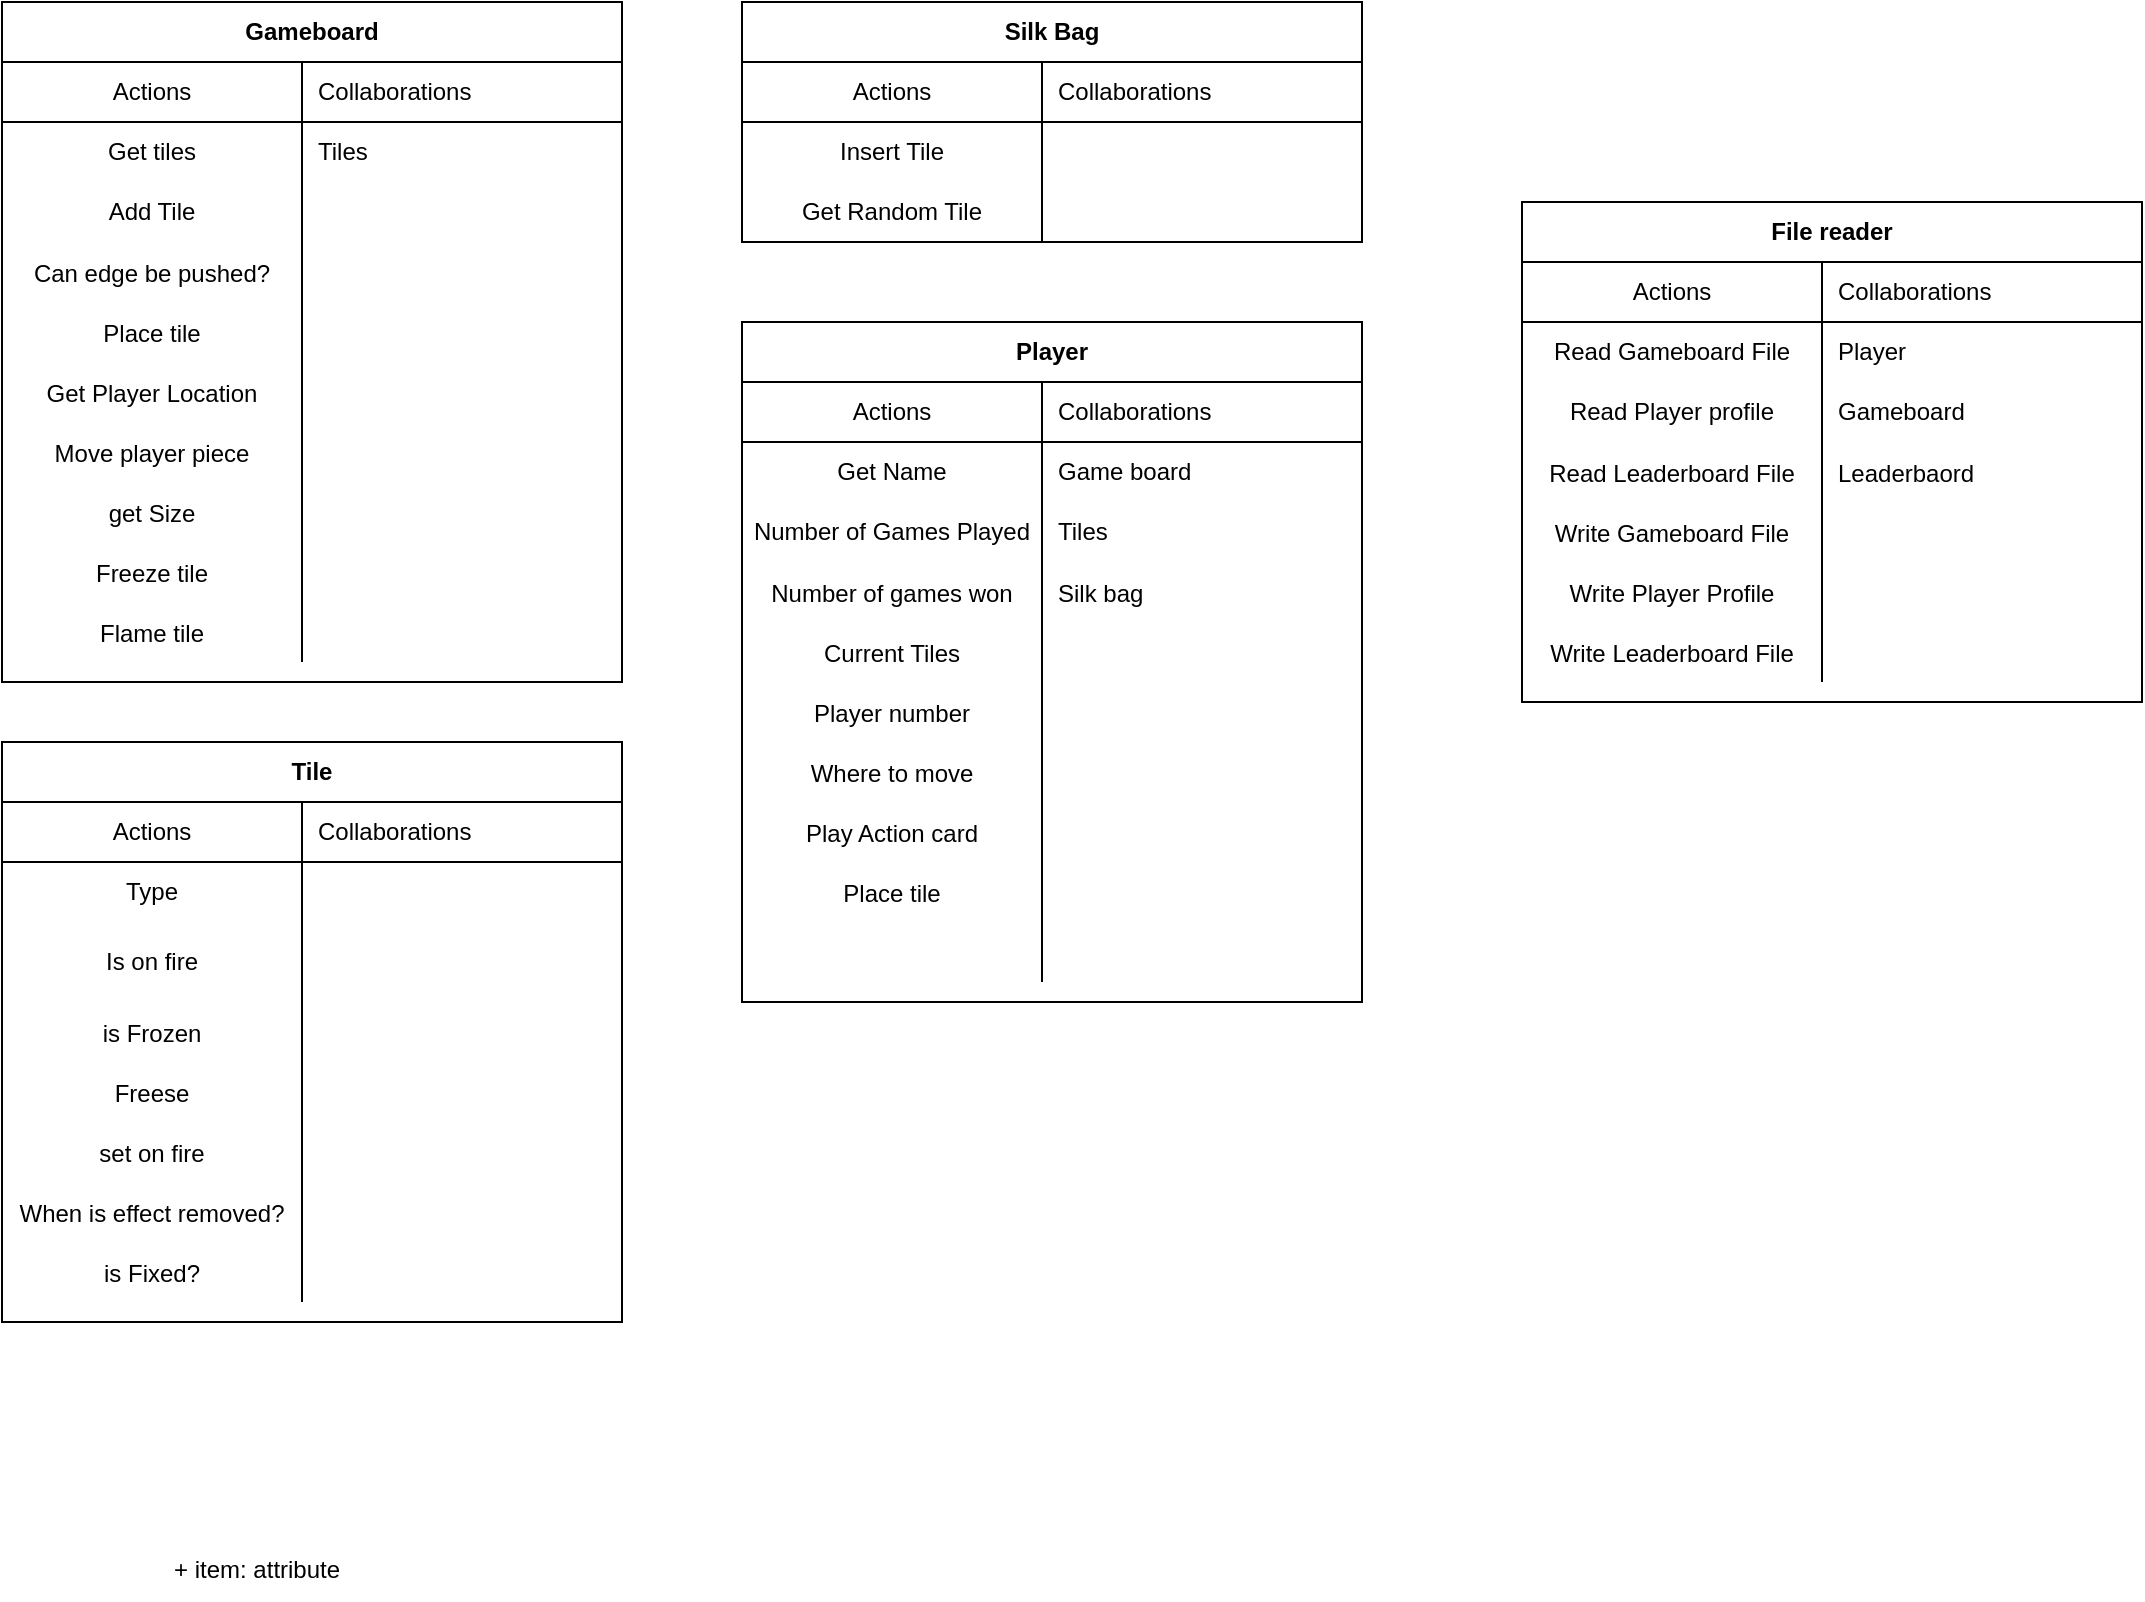 <mxfile version="13.7.9" type="github">
  <diagram id="WGUVfmP_Aee79DeUgFBb" name="Page-1">
    <mxGraphModel dx="868" dy="479" grid="1" gridSize="10" guides="1" tooltips="1" connect="1" arrows="1" fold="1" page="1" pageScale="1" pageWidth="827" pageHeight="1169" math="0" shadow="0">
      <root>
        <mxCell id="0" />
        <mxCell id="1" parent="0" />
        <mxCell id="cMFZ7gl1OGEOK8RJZfGv-31" value="Gameboard" style="shape=table;html=1;whiteSpace=wrap;startSize=30;container=1;collapsible=0;childLayout=tableLayout;fixedRows=1;rowLines=0;fontStyle=1;align=center;" parent="1" vertex="1">
          <mxGeometry x="170" y="50" width="310" height="340" as="geometry" />
        </mxCell>
        <mxCell id="cMFZ7gl1OGEOK8RJZfGv-32" value="" style="shape=partialRectangle;html=1;whiteSpace=wrap;collapsible=0;dropTarget=0;pointerEvents=0;fillColor=none;top=0;left=0;bottom=1;right=0;points=[[0,0.5],[1,0.5]];portConstraint=eastwest;" parent="cMFZ7gl1OGEOK8RJZfGv-31" vertex="1">
          <mxGeometry y="30" width="310" height="30" as="geometry" />
        </mxCell>
        <mxCell id="cMFZ7gl1OGEOK8RJZfGv-33" value="Actions" style="shape=partialRectangle;html=1;whiteSpace=wrap;connectable=0;fillColor=none;top=0;left=0;bottom=0;right=0;overflow=hidden;" parent="cMFZ7gl1OGEOK8RJZfGv-32" vertex="1">
          <mxGeometry width="150" height="30" as="geometry" />
        </mxCell>
        <mxCell id="cMFZ7gl1OGEOK8RJZfGv-34" value="Collaborations" style="shape=partialRectangle;html=1;whiteSpace=wrap;connectable=0;fillColor=none;top=0;left=0;bottom=0;right=0;align=left;spacingLeft=6;overflow=hidden;" parent="cMFZ7gl1OGEOK8RJZfGv-32" vertex="1">
          <mxGeometry x="150" width="160" height="30" as="geometry" />
        </mxCell>
        <mxCell id="cMFZ7gl1OGEOK8RJZfGv-35" value="" style="shape=partialRectangle;html=1;whiteSpace=wrap;collapsible=0;dropTarget=0;pointerEvents=0;fillColor=none;top=0;left=0;bottom=0;right=0;points=[[0,0.5],[1,0.5]];portConstraint=eastwest;" parent="cMFZ7gl1OGEOK8RJZfGv-31" vertex="1">
          <mxGeometry y="60" width="310" height="30" as="geometry" />
        </mxCell>
        <mxCell id="cMFZ7gl1OGEOK8RJZfGv-36" value="&lt;div&gt;Get tiles&lt;/div&gt;" style="shape=partialRectangle;html=1;whiteSpace=wrap;connectable=0;fillColor=none;top=0;left=0;bottom=0;right=0;overflow=hidden;" parent="cMFZ7gl1OGEOK8RJZfGv-35" vertex="1">
          <mxGeometry width="150" height="30" as="geometry" />
        </mxCell>
        <mxCell id="cMFZ7gl1OGEOK8RJZfGv-37" value="Tiles" style="shape=partialRectangle;html=1;whiteSpace=wrap;connectable=0;fillColor=none;top=0;left=0;bottom=0;right=0;align=left;spacingLeft=6;overflow=hidden;" parent="cMFZ7gl1OGEOK8RJZfGv-35" vertex="1">
          <mxGeometry x="150" width="160" height="30" as="geometry" />
        </mxCell>
        <mxCell id="cMFZ7gl1OGEOK8RJZfGv-38" value="" style="shape=partialRectangle;html=1;whiteSpace=wrap;collapsible=0;dropTarget=0;pointerEvents=0;fillColor=none;top=0;left=0;bottom=0;right=0;points=[[0,0.5],[1,0.5]];portConstraint=eastwest;" parent="cMFZ7gl1OGEOK8RJZfGv-31" vertex="1">
          <mxGeometry y="90" width="310" height="30" as="geometry" />
        </mxCell>
        <mxCell id="cMFZ7gl1OGEOK8RJZfGv-39" value="Add Tile" style="shape=partialRectangle;html=1;whiteSpace=wrap;connectable=0;fillColor=none;top=0;left=0;bottom=0;right=0;overflow=hidden;" parent="cMFZ7gl1OGEOK8RJZfGv-38" vertex="1">
          <mxGeometry width="150" height="30" as="geometry" />
        </mxCell>
        <mxCell id="cMFZ7gl1OGEOK8RJZfGv-40" value="" style="shape=partialRectangle;html=1;whiteSpace=wrap;connectable=0;fillColor=none;top=0;left=0;bottom=0;right=0;align=left;spacingLeft=6;overflow=hidden;" parent="cMFZ7gl1OGEOK8RJZfGv-38" vertex="1">
          <mxGeometry x="150" width="160" height="30" as="geometry" />
        </mxCell>
        <mxCell id="cMFZ7gl1OGEOK8RJZfGv-41" value="" style="shape=partialRectangle;collapsible=0;dropTarget=0;pointerEvents=0;fillColor=none;top=0;left=0;bottom=0;right=0;points=[[0,0.5],[1,0.5]];portConstraint=eastwest;align=left;" parent="cMFZ7gl1OGEOK8RJZfGv-31" vertex="1">
          <mxGeometry y="120" width="310" height="30" as="geometry" />
        </mxCell>
        <mxCell id="cMFZ7gl1OGEOK8RJZfGv-42" value="Can edge be pushed?" style="shape=partialRectangle;connectable=0;fillColor=none;top=0;left=0;bottom=0;right=0;fontStyle=0;overflow=hidden;" parent="cMFZ7gl1OGEOK8RJZfGv-41" vertex="1">
          <mxGeometry width="150" height="30" as="geometry" />
        </mxCell>
        <mxCell id="cMFZ7gl1OGEOK8RJZfGv-43" value="" style="shape=partialRectangle;connectable=0;fillColor=none;top=0;left=0;bottom=0;right=0;align=left;spacingLeft=6;fontStyle=0;overflow=hidden;" parent="cMFZ7gl1OGEOK8RJZfGv-41" vertex="1">
          <mxGeometry x="150" width="160" height="30" as="geometry" />
        </mxCell>
        <mxCell id="cMFZ7gl1OGEOK8RJZfGv-48" value="" style="shape=partialRectangle;collapsible=0;dropTarget=0;pointerEvents=0;fillColor=none;top=0;left=0;bottom=0;right=0;points=[[0,0.5],[1,0.5]];portConstraint=eastwest;align=left;" parent="cMFZ7gl1OGEOK8RJZfGv-31" vertex="1">
          <mxGeometry y="150" width="310" height="30" as="geometry" />
        </mxCell>
        <mxCell id="cMFZ7gl1OGEOK8RJZfGv-49" value="Place tile" style="shape=partialRectangle;connectable=0;fillColor=none;top=0;left=0;bottom=0;right=0;fontStyle=0;overflow=hidden;" parent="cMFZ7gl1OGEOK8RJZfGv-48" vertex="1">
          <mxGeometry width="150" height="30" as="geometry" />
        </mxCell>
        <mxCell id="cMFZ7gl1OGEOK8RJZfGv-50" value="" style="shape=partialRectangle;connectable=0;fillColor=none;top=0;left=0;bottom=0;right=0;align=left;spacingLeft=6;fontStyle=0;overflow=hidden;" parent="cMFZ7gl1OGEOK8RJZfGv-48" vertex="1">
          <mxGeometry x="150" width="160" height="30" as="geometry" />
        </mxCell>
        <mxCell id="cMFZ7gl1OGEOK8RJZfGv-52" value="" style="shape=partialRectangle;collapsible=0;dropTarget=0;pointerEvents=0;fillColor=none;top=0;left=0;bottom=0;right=0;points=[[0,0.5],[1,0.5]];portConstraint=eastwest;" parent="cMFZ7gl1OGEOK8RJZfGv-31" vertex="1">
          <mxGeometry y="180" width="310" height="30" as="geometry" />
        </mxCell>
        <mxCell id="cMFZ7gl1OGEOK8RJZfGv-53" value="Get Player Location" style="shape=partialRectangle;connectable=0;fillColor=none;top=0;left=0;bottom=0;right=0;fontStyle=0;overflow=hidden;" parent="cMFZ7gl1OGEOK8RJZfGv-52" vertex="1">
          <mxGeometry width="150" height="30" as="geometry" />
        </mxCell>
        <mxCell id="cMFZ7gl1OGEOK8RJZfGv-54" value="" style="shape=partialRectangle;connectable=0;fillColor=none;top=0;left=0;bottom=0;right=0;align=left;spacingLeft=6;fontStyle=0;overflow=hidden;" parent="cMFZ7gl1OGEOK8RJZfGv-52" vertex="1">
          <mxGeometry x="150" width="160" height="30" as="geometry" />
        </mxCell>
        <mxCell id="cMFZ7gl1OGEOK8RJZfGv-55" value="" style="shape=partialRectangle;collapsible=0;dropTarget=0;pointerEvents=0;fillColor=none;top=0;left=0;bottom=0;right=0;points=[[0,0.5],[1,0.5]];portConstraint=eastwest;align=left;" parent="cMFZ7gl1OGEOK8RJZfGv-31" vertex="1">
          <mxGeometry y="210" width="310" height="30" as="geometry" />
        </mxCell>
        <mxCell id="cMFZ7gl1OGEOK8RJZfGv-56" value="Move player piece" style="shape=partialRectangle;connectable=0;fillColor=none;top=0;left=0;bottom=0;right=0;fontStyle=0;overflow=hidden;" parent="cMFZ7gl1OGEOK8RJZfGv-55" vertex="1">
          <mxGeometry width="150" height="30" as="geometry" />
        </mxCell>
        <mxCell id="cMFZ7gl1OGEOK8RJZfGv-57" value="" style="shape=partialRectangle;connectable=0;fillColor=none;top=0;left=0;bottom=0;right=0;align=left;spacingLeft=6;fontStyle=0;overflow=hidden;" parent="cMFZ7gl1OGEOK8RJZfGv-55" vertex="1">
          <mxGeometry x="150" width="160" height="30" as="geometry" />
        </mxCell>
        <mxCell id="cMFZ7gl1OGEOK8RJZfGv-58" value="" style="shape=partialRectangle;collapsible=0;dropTarget=0;pointerEvents=0;fillColor=none;top=0;left=0;bottom=0;right=0;points=[[0,0.5],[1,0.5]];portConstraint=eastwest;align=left;" parent="cMFZ7gl1OGEOK8RJZfGv-31" vertex="1">
          <mxGeometry y="240" width="310" height="30" as="geometry" />
        </mxCell>
        <mxCell id="cMFZ7gl1OGEOK8RJZfGv-59" value="get Size" style="shape=partialRectangle;connectable=0;fillColor=none;top=0;left=0;bottom=0;right=0;fontStyle=0;overflow=hidden;" parent="cMFZ7gl1OGEOK8RJZfGv-58" vertex="1">
          <mxGeometry width="150" height="30" as="geometry" />
        </mxCell>
        <mxCell id="cMFZ7gl1OGEOK8RJZfGv-60" value="" style="shape=partialRectangle;connectable=0;fillColor=none;top=0;left=0;bottom=0;right=0;align=left;spacingLeft=6;fontStyle=0;overflow=hidden;" parent="cMFZ7gl1OGEOK8RJZfGv-58" vertex="1">
          <mxGeometry x="150" width="160" height="30" as="geometry" />
        </mxCell>
        <mxCell id="cMFZ7gl1OGEOK8RJZfGv-61" value="" style="shape=partialRectangle;collapsible=0;dropTarget=0;pointerEvents=0;fillColor=none;top=0;left=0;bottom=0;right=0;points=[[0,0.5],[1,0.5]];portConstraint=eastwest;align=left;" parent="cMFZ7gl1OGEOK8RJZfGv-31" vertex="1">
          <mxGeometry y="270" width="310" height="30" as="geometry" />
        </mxCell>
        <mxCell id="cMFZ7gl1OGEOK8RJZfGv-62" value="Freeze tile" style="shape=partialRectangle;connectable=0;fillColor=none;top=0;left=0;bottom=0;right=0;fontStyle=0;overflow=hidden;" parent="cMFZ7gl1OGEOK8RJZfGv-61" vertex="1">
          <mxGeometry width="150" height="30" as="geometry" />
        </mxCell>
        <mxCell id="cMFZ7gl1OGEOK8RJZfGv-63" value="" style="shape=partialRectangle;connectable=0;fillColor=none;top=0;left=0;bottom=0;right=0;align=left;spacingLeft=6;fontStyle=0;overflow=hidden;" parent="cMFZ7gl1OGEOK8RJZfGv-61" vertex="1">
          <mxGeometry x="150" width="160" height="30" as="geometry" />
        </mxCell>
        <mxCell id="cMFZ7gl1OGEOK8RJZfGv-64" value="" style="shape=partialRectangle;collapsible=0;dropTarget=0;pointerEvents=0;fillColor=none;top=0;left=0;bottom=0;right=0;points=[[0,0.5],[1,0.5]];portConstraint=eastwest;align=left;" parent="cMFZ7gl1OGEOK8RJZfGv-31" vertex="1">
          <mxGeometry y="300" width="310" height="30" as="geometry" />
        </mxCell>
        <mxCell id="cMFZ7gl1OGEOK8RJZfGv-65" value="Flame tile" style="shape=partialRectangle;connectable=0;fillColor=none;top=0;left=0;bottom=0;right=0;fontStyle=0;overflow=hidden;" parent="cMFZ7gl1OGEOK8RJZfGv-64" vertex="1">
          <mxGeometry width="150" height="30" as="geometry" />
        </mxCell>
        <mxCell id="cMFZ7gl1OGEOK8RJZfGv-66" value="" style="shape=partialRectangle;connectable=0;fillColor=none;top=0;left=0;bottom=0;right=0;align=left;spacingLeft=6;fontStyle=0;overflow=hidden;" parent="cMFZ7gl1OGEOK8RJZfGv-64" vertex="1">
          <mxGeometry x="150" width="160" height="30" as="geometry" />
        </mxCell>
        <mxCell id="e2CsVs9QyqSFZ8llmZeh-1" value="Silk Bag" style="shape=table;html=1;whiteSpace=wrap;startSize=30;container=1;collapsible=0;childLayout=tableLayout;fixedRows=1;rowLines=0;fontStyle=1;align=center;" parent="1" vertex="1">
          <mxGeometry x="540" y="50" width="310" height="120" as="geometry" />
        </mxCell>
        <mxCell id="e2CsVs9QyqSFZ8llmZeh-2" value="" style="shape=partialRectangle;html=1;whiteSpace=wrap;collapsible=0;dropTarget=0;pointerEvents=0;fillColor=none;top=0;left=0;bottom=1;right=0;points=[[0,0.5],[1,0.5]];portConstraint=eastwest;" parent="e2CsVs9QyqSFZ8llmZeh-1" vertex="1">
          <mxGeometry y="30" width="310" height="30" as="geometry" />
        </mxCell>
        <mxCell id="e2CsVs9QyqSFZ8llmZeh-3" value="Actions" style="shape=partialRectangle;html=1;whiteSpace=wrap;connectable=0;fillColor=none;top=0;left=0;bottom=0;right=0;overflow=hidden;" parent="e2CsVs9QyqSFZ8llmZeh-2" vertex="1">
          <mxGeometry width="150" height="30" as="geometry" />
        </mxCell>
        <mxCell id="e2CsVs9QyqSFZ8llmZeh-4" value="Collaborations" style="shape=partialRectangle;html=1;whiteSpace=wrap;connectable=0;fillColor=none;top=0;left=0;bottom=0;right=0;align=left;spacingLeft=6;overflow=hidden;" parent="e2CsVs9QyqSFZ8llmZeh-2" vertex="1">
          <mxGeometry x="150" width="160" height="30" as="geometry" />
        </mxCell>
        <mxCell id="e2CsVs9QyqSFZ8llmZeh-5" value="" style="shape=partialRectangle;html=1;whiteSpace=wrap;collapsible=0;dropTarget=0;pointerEvents=0;fillColor=none;top=0;left=0;bottom=0;right=0;points=[[0,0.5],[1,0.5]];portConstraint=eastwest;" parent="e2CsVs9QyqSFZ8llmZeh-1" vertex="1">
          <mxGeometry y="60" width="310" height="30" as="geometry" />
        </mxCell>
        <mxCell id="e2CsVs9QyqSFZ8llmZeh-6" value="Insert Tile" style="shape=partialRectangle;html=1;whiteSpace=wrap;connectable=0;fillColor=none;top=0;left=0;bottom=0;right=0;overflow=hidden;" parent="e2CsVs9QyqSFZ8llmZeh-5" vertex="1">
          <mxGeometry width="150" height="30" as="geometry" />
        </mxCell>
        <mxCell id="e2CsVs9QyqSFZ8llmZeh-7" value="" style="shape=partialRectangle;html=1;whiteSpace=wrap;connectable=0;fillColor=none;top=0;left=0;bottom=0;right=0;align=left;spacingLeft=6;overflow=hidden;" parent="e2CsVs9QyqSFZ8llmZeh-5" vertex="1">
          <mxGeometry x="150" width="160" height="30" as="geometry" />
        </mxCell>
        <mxCell id="e2CsVs9QyqSFZ8llmZeh-8" value="" style="shape=partialRectangle;html=1;whiteSpace=wrap;collapsible=0;dropTarget=0;pointerEvents=0;fillColor=none;top=0;left=0;bottom=0;right=0;points=[[0,0.5],[1,0.5]];portConstraint=eastwest;" parent="e2CsVs9QyqSFZ8llmZeh-1" vertex="1">
          <mxGeometry y="90" width="310" height="30" as="geometry" />
        </mxCell>
        <mxCell id="e2CsVs9QyqSFZ8llmZeh-9" value="Get Random Tile" style="shape=partialRectangle;html=1;whiteSpace=wrap;connectable=0;fillColor=none;top=0;left=0;bottom=0;right=0;overflow=hidden;" parent="e2CsVs9QyqSFZ8llmZeh-8" vertex="1">
          <mxGeometry width="150" height="30" as="geometry" />
        </mxCell>
        <mxCell id="e2CsVs9QyqSFZ8llmZeh-10" value="" style="shape=partialRectangle;html=1;whiteSpace=wrap;connectable=0;fillColor=none;top=0;left=0;bottom=0;right=0;align=left;spacingLeft=6;overflow=hidden;" parent="e2CsVs9QyqSFZ8llmZeh-8" vertex="1">
          <mxGeometry x="150" width="160" height="30" as="geometry" />
        </mxCell>
        <mxCell id="e2CsVs9QyqSFZ8llmZeh-127" value="File reader" style="shape=table;html=1;whiteSpace=wrap;startSize=30;container=1;collapsible=0;childLayout=tableLayout;fixedRows=1;rowLines=0;fontStyle=1;align=center;" parent="1" vertex="1">
          <mxGeometry x="930" y="150" width="310" height="250" as="geometry" />
        </mxCell>
        <mxCell id="e2CsVs9QyqSFZ8llmZeh-128" value="" style="shape=partialRectangle;html=1;whiteSpace=wrap;collapsible=0;dropTarget=0;pointerEvents=0;fillColor=none;top=0;left=0;bottom=1;right=0;points=[[0,0.5],[1,0.5]];portConstraint=eastwest;" parent="e2CsVs9QyqSFZ8llmZeh-127" vertex="1">
          <mxGeometry y="30" width="310" height="30" as="geometry" />
        </mxCell>
        <mxCell id="e2CsVs9QyqSFZ8llmZeh-129" value="Actions" style="shape=partialRectangle;html=1;whiteSpace=wrap;connectable=0;fillColor=none;top=0;left=0;bottom=0;right=0;overflow=hidden;" parent="e2CsVs9QyqSFZ8llmZeh-128" vertex="1">
          <mxGeometry width="150" height="30" as="geometry" />
        </mxCell>
        <mxCell id="e2CsVs9QyqSFZ8llmZeh-130" value="Collaborations" style="shape=partialRectangle;html=1;whiteSpace=wrap;connectable=0;fillColor=none;top=0;left=0;bottom=0;right=0;align=left;spacingLeft=6;overflow=hidden;" parent="e2CsVs9QyqSFZ8llmZeh-128" vertex="1">
          <mxGeometry x="150" width="160" height="30" as="geometry" />
        </mxCell>
        <mxCell id="e2CsVs9QyqSFZ8llmZeh-131" value="" style="shape=partialRectangle;html=1;whiteSpace=wrap;collapsible=0;dropTarget=0;pointerEvents=0;fillColor=none;top=0;left=0;bottom=0;right=0;points=[[0,0.5],[1,0.5]];portConstraint=eastwest;" parent="e2CsVs9QyqSFZ8llmZeh-127" vertex="1">
          <mxGeometry y="60" width="310" height="30" as="geometry" />
        </mxCell>
        <mxCell id="e2CsVs9QyqSFZ8llmZeh-132" value="Read Gameboard File" style="shape=partialRectangle;html=1;whiteSpace=wrap;connectable=0;fillColor=none;top=0;left=0;bottom=0;right=0;overflow=hidden;" parent="e2CsVs9QyqSFZ8llmZeh-131" vertex="1">
          <mxGeometry width="150" height="30" as="geometry" />
        </mxCell>
        <mxCell id="e2CsVs9QyqSFZ8llmZeh-133" value="&lt;div&gt;Player&lt;/div&gt;" style="shape=partialRectangle;html=1;whiteSpace=wrap;connectable=0;fillColor=none;top=0;left=0;bottom=0;right=0;align=left;spacingLeft=6;overflow=hidden;" parent="e2CsVs9QyqSFZ8llmZeh-131" vertex="1">
          <mxGeometry x="150" width="160" height="30" as="geometry" />
        </mxCell>
        <mxCell id="e2CsVs9QyqSFZ8llmZeh-134" value="" style="shape=partialRectangle;html=1;whiteSpace=wrap;collapsible=0;dropTarget=0;pointerEvents=0;fillColor=none;top=0;left=0;bottom=0;right=0;points=[[0,0.5],[1,0.5]];portConstraint=eastwest;" parent="e2CsVs9QyqSFZ8llmZeh-127" vertex="1">
          <mxGeometry y="90" width="310" height="30" as="geometry" />
        </mxCell>
        <mxCell id="e2CsVs9QyqSFZ8llmZeh-135" value="Read Player profile" style="shape=partialRectangle;html=1;whiteSpace=wrap;connectable=0;fillColor=none;top=0;left=0;bottom=0;right=0;overflow=hidden;" parent="e2CsVs9QyqSFZ8llmZeh-134" vertex="1">
          <mxGeometry width="150" height="30" as="geometry" />
        </mxCell>
        <mxCell id="e2CsVs9QyqSFZ8llmZeh-136" value="Gameboard" style="shape=partialRectangle;html=1;whiteSpace=wrap;connectable=0;fillColor=none;top=0;left=0;bottom=0;right=0;align=left;spacingLeft=6;overflow=hidden;" parent="e2CsVs9QyqSFZ8llmZeh-134" vertex="1">
          <mxGeometry x="150" width="160" height="30" as="geometry" />
        </mxCell>
        <mxCell id="e2CsVs9QyqSFZ8llmZeh-137" value="" style="shape=partialRectangle;collapsible=0;dropTarget=0;pointerEvents=0;fillColor=none;top=0;left=0;bottom=0;right=0;points=[[0,0.5],[1,0.5]];portConstraint=eastwest;align=left;" parent="e2CsVs9QyqSFZ8llmZeh-127" vertex="1">
          <mxGeometry y="120" width="310" height="30" as="geometry" />
        </mxCell>
        <mxCell id="e2CsVs9QyqSFZ8llmZeh-138" value="Read Leaderboard File" style="shape=partialRectangle;connectable=0;fillColor=none;top=0;left=0;bottom=0;right=0;fontStyle=0;overflow=hidden;" parent="e2CsVs9QyqSFZ8llmZeh-137" vertex="1">
          <mxGeometry width="150" height="30" as="geometry" />
        </mxCell>
        <mxCell id="e2CsVs9QyqSFZ8llmZeh-139" value="Leaderbaord" style="shape=partialRectangle;connectable=0;fillColor=none;top=0;left=0;bottom=0;right=0;align=left;spacingLeft=6;fontStyle=0;overflow=hidden;" parent="e2CsVs9QyqSFZ8llmZeh-137" vertex="1">
          <mxGeometry x="150" width="160" height="30" as="geometry" />
        </mxCell>
        <mxCell id="e2CsVs9QyqSFZ8llmZeh-140" value="" style="shape=partialRectangle;collapsible=0;dropTarget=0;pointerEvents=0;fillColor=none;top=0;left=0;bottom=0;right=0;points=[[0,0.5],[1,0.5]];portConstraint=eastwest;align=left;" parent="e2CsVs9QyqSFZ8llmZeh-127" vertex="1">
          <mxGeometry y="150" width="310" height="30" as="geometry" />
        </mxCell>
        <mxCell id="e2CsVs9QyqSFZ8llmZeh-141" value="Write Gameboard File" style="shape=partialRectangle;connectable=0;fillColor=none;top=0;left=0;bottom=0;right=0;fontStyle=0;overflow=hidden;" parent="e2CsVs9QyqSFZ8llmZeh-140" vertex="1">
          <mxGeometry width="150" height="30" as="geometry" />
        </mxCell>
        <mxCell id="e2CsVs9QyqSFZ8llmZeh-142" value="" style="shape=partialRectangle;connectable=0;fillColor=none;top=0;left=0;bottom=0;right=0;align=left;spacingLeft=6;fontStyle=0;overflow=hidden;" parent="e2CsVs9QyqSFZ8llmZeh-140" vertex="1">
          <mxGeometry x="150" width="160" height="30" as="geometry" />
        </mxCell>
        <mxCell id="e2CsVs9QyqSFZ8llmZeh-143" value="" style="shape=partialRectangle;collapsible=0;dropTarget=0;pointerEvents=0;fillColor=none;top=0;left=0;bottom=0;right=0;points=[[0,0.5],[1,0.5]];portConstraint=eastwest;" parent="e2CsVs9QyqSFZ8llmZeh-127" vertex="1">
          <mxGeometry y="180" width="310" height="30" as="geometry" />
        </mxCell>
        <mxCell id="e2CsVs9QyqSFZ8llmZeh-144" value="Write Player Profile" style="shape=partialRectangle;connectable=0;fillColor=none;top=0;left=0;bottom=0;right=0;fontStyle=0;overflow=hidden;" parent="e2CsVs9QyqSFZ8llmZeh-143" vertex="1">
          <mxGeometry width="150" height="30" as="geometry" />
        </mxCell>
        <mxCell id="e2CsVs9QyqSFZ8llmZeh-145" value="" style="shape=partialRectangle;connectable=0;fillColor=none;top=0;left=0;bottom=0;right=0;align=left;spacingLeft=6;fontStyle=0;overflow=hidden;" parent="e2CsVs9QyqSFZ8llmZeh-143" vertex="1">
          <mxGeometry x="150" width="160" height="30" as="geometry" />
        </mxCell>
        <mxCell id="e2CsVs9QyqSFZ8llmZeh-146" value="" style="shape=partialRectangle;collapsible=0;dropTarget=0;pointerEvents=0;fillColor=none;top=0;left=0;bottom=0;right=0;points=[[0,0.5],[1,0.5]];portConstraint=eastwest;align=left;" parent="e2CsVs9QyqSFZ8llmZeh-127" vertex="1">
          <mxGeometry y="210" width="310" height="30" as="geometry" />
        </mxCell>
        <mxCell id="e2CsVs9QyqSFZ8llmZeh-147" value="Write Leaderboard File" style="shape=partialRectangle;connectable=0;fillColor=none;top=0;left=0;bottom=0;right=0;fontStyle=0;overflow=hidden;" parent="e2CsVs9QyqSFZ8llmZeh-146" vertex="1">
          <mxGeometry width="150" height="30" as="geometry" />
        </mxCell>
        <mxCell id="e2CsVs9QyqSFZ8llmZeh-148" value="" style="shape=partialRectangle;connectable=0;fillColor=none;top=0;left=0;bottom=0;right=0;align=left;spacingLeft=6;fontStyle=0;overflow=hidden;" parent="e2CsVs9QyqSFZ8llmZeh-146" vertex="1">
          <mxGeometry x="150" width="160" height="30" as="geometry" />
        </mxCell>
        <mxCell id="e2CsVs9QyqSFZ8llmZeh-79" value="+ item: attribute" style="text;strokeColor=none;fillColor=none;align=left;verticalAlign=top;spacingLeft=4;spacingRight=4;overflow=hidden;rotatable=0;points=[[0,0.5],[1,0.5]];portConstraint=eastwest;" parent="1" vertex="1">
          <mxGeometry x="250" y="820" width="100" height="26" as="geometry" />
        </mxCell>
        <mxCell id="e2CsVs9QyqSFZ8llmZeh-89" value="Tile" style="shape=table;html=1;whiteSpace=wrap;startSize=30;container=1;collapsible=0;childLayout=tableLayout;fixedRows=1;rowLines=0;fontStyle=1;align=center;" parent="1" vertex="1">
          <mxGeometry x="170" y="420" width="310" height="290" as="geometry" />
        </mxCell>
        <mxCell id="e2CsVs9QyqSFZ8llmZeh-90" value="" style="shape=partialRectangle;html=1;whiteSpace=wrap;collapsible=0;dropTarget=0;pointerEvents=0;fillColor=none;top=0;left=0;bottom=1;right=0;points=[[0,0.5],[1,0.5]];portConstraint=eastwest;" parent="e2CsVs9QyqSFZ8llmZeh-89" vertex="1">
          <mxGeometry y="30" width="310" height="30" as="geometry" />
        </mxCell>
        <mxCell id="e2CsVs9QyqSFZ8llmZeh-91" value="Actions" style="shape=partialRectangle;html=1;whiteSpace=wrap;connectable=0;fillColor=none;top=0;left=0;bottom=0;right=0;overflow=hidden;" parent="e2CsVs9QyqSFZ8llmZeh-90" vertex="1">
          <mxGeometry width="150" height="30" as="geometry" />
        </mxCell>
        <mxCell id="e2CsVs9QyqSFZ8llmZeh-92" value="Collaborations" style="shape=partialRectangle;html=1;whiteSpace=wrap;connectable=0;fillColor=none;top=0;left=0;bottom=0;right=0;align=left;spacingLeft=6;overflow=hidden;" parent="e2CsVs9QyqSFZ8llmZeh-90" vertex="1">
          <mxGeometry x="150" width="160" height="30" as="geometry" />
        </mxCell>
        <mxCell id="e2CsVs9QyqSFZ8llmZeh-93" value="" style="shape=partialRectangle;html=1;whiteSpace=wrap;collapsible=0;dropTarget=0;pointerEvents=0;fillColor=none;top=0;left=0;bottom=0;right=0;points=[[0,0.5],[1,0.5]];portConstraint=eastwest;" parent="e2CsVs9QyqSFZ8llmZeh-89" vertex="1">
          <mxGeometry y="60" width="310" height="30" as="geometry" />
        </mxCell>
        <mxCell id="e2CsVs9QyqSFZ8llmZeh-94" value="&lt;div&gt;Type&lt;/div&gt;" style="shape=partialRectangle;html=1;whiteSpace=wrap;connectable=0;fillColor=none;top=0;left=0;bottom=0;right=0;overflow=hidden;" parent="e2CsVs9QyqSFZ8llmZeh-93" vertex="1">
          <mxGeometry width="150" height="30" as="geometry" />
        </mxCell>
        <mxCell id="e2CsVs9QyqSFZ8llmZeh-95" value="" style="shape=partialRectangle;html=1;whiteSpace=wrap;connectable=0;fillColor=none;top=0;left=0;bottom=0;right=0;align=left;spacingLeft=6;overflow=hidden;" parent="e2CsVs9QyqSFZ8llmZeh-93" vertex="1">
          <mxGeometry x="150" width="160" height="30" as="geometry" />
        </mxCell>
        <mxCell id="e2CsVs9QyqSFZ8llmZeh-96" value="" style="shape=partialRectangle;html=1;whiteSpace=wrap;collapsible=0;dropTarget=0;pointerEvents=0;fillColor=none;top=0;left=0;bottom=0;right=0;points=[[0,0.5],[1,0.5]];portConstraint=eastwest;" parent="e2CsVs9QyqSFZ8llmZeh-89" vertex="1">
          <mxGeometry y="90" width="310" height="40" as="geometry" />
        </mxCell>
        <mxCell id="e2CsVs9QyqSFZ8llmZeh-97" value="Is on fire" style="shape=partialRectangle;html=1;whiteSpace=wrap;connectable=0;fillColor=none;top=0;left=0;bottom=0;right=0;overflow=hidden;" parent="e2CsVs9QyqSFZ8llmZeh-96" vertex="1">
          <mxGeometry width="150" height="40" as="geometry" />
        </mxCell>
        <mxCell id="e2CsVs9QyqSFZ8llmZeh-98" value="" style="shape=partialRectangle;html=1;whiteSpace=wrap;connectable=0;fillColor=none;top=0;left=0;bottom=0;right=0;align=left;spacingLeft=6;overflow=hidden;" parent="e2CsVs9QyqSFZ8llmZeh-96" vertex="1">
          <mxGeometry x="150" width="160" height="40" as="geometry" />
        </mxCell>
        <mxCell id="e2CsVs9QyqSFZ8llmZeh-99" value="" style="shape=partialRectangle;collapsible=0;dropTarget=0;pointerEvents=0;fillColor=none;top=0;left=0;bottom=0;right=0;points=[[0,0.5],[1,0.5]];portConstraint=eastwest;align=left;" parent="e2CsVs9QyqSFZ8llmZeh-89" vertex="1">
          <mxGeometry y="130" width="310" height="30" as="geometry" />
        </mxCell>
        <mxCell id="e2CsVs9QyqSFZ8llmZeh-100" value="is Frozen" style="shape=partialRectangle;connectable=0;fillColor=none;top=0;left=0;bottom=0;right=0;fontStyle=0;overflow=hidden;" parent="e2CsVs9QyqSFZ8llmZeh-99" vertex="1">
          <mxGeometry width="150" height="30" as="geometry" />
        </mxCell>
        <mxCell id="e2CsVs9QyqSFZ8llmZeh-101" value="" style="shape=partialRectangle;connectable=0;fillColor=none;top=0;left=0;bottom=0;right=0;align=left;spacingLeft=6;fontStyle=0;overflow=hidden;" parent="e2CsVs9QyqSFZ8llmZeh-99" vertex="1">
          <mxGeometry x="150" width="160" height="30" as="geometry" />
        </mxCell>
        <mxCell id="e2CsVs9QyqSFZ8llmZeh-123" style="shape=partialRectangle;collapsible=0;dropTarget=0;pointerEvents=0;fillColor=none;top=0;left=0;bottom=0;right=0;points=[[0,0.5],[1,0.5]];portConstraint=eastwest;align=left;" parent="e2CsVs9QyqSFZ8llmZeh-89" vertex="1">
          <mxGeometry y="160" width="310" height="30" as="geometry" />
        </mxCell>
        <mxCell id="e2CsVs9QyqSFZ8llmZeh-124" value="Freese" style="shape=partialRectangle;connectable=0;fillColor=none;top=0;left=0;bottom=0;right=0;fontStyle=0;overflow=hidden;" parent="e2CsVs9QyqSFZ8llmZeh-123" vertex="1">
          <mxGeometry width="150" height="30" as="geometry" />
        </mxCell>
        <mxCell id="e2CsVs9QyqSFZ8llmZeh-125" style="shape=partialRectangle;connectable=0;fillColor=none;top=0;left=0;bottom=0;right=0;align=left;spacingLeft=6;fontStyle=0;overflow=hidden;" parent="e2CsVs9QyqSFZ8llmZeh-123" vertex="1">
          <mxGeometry x="150" width="160" height="30" as="geometry" />
        </mxCell>
        <mxCell id="e2CsVs9QyqSFZ8llmZeh-120" style="shape=partialRectangle;collapsible=0;dropTarget=0;pointerEvents=0;fillColor=none;top=0;left=0;bottom=0;right=0;points=[[0,0.5],[1,0.5]];portConstraint=eastwest;align=left;" parent="e2CsVs9QyqSFZ8llmZeh-89" vertex="1">
          <mxGeometry y="190" width="310" height="30" as="geometry" />
        </mxCell>
        <mxCell id="e2CsVs9QyqSFZ8llmZeh-121" value="set on fire" style="shape=partialRectangle;connectable=0;fillColor=none;top=0;left=0;bottom=0;right=0;fontStyle=0;overflow=hidden;" parent="e2CsVs9QyqSFZ8llmZeh-120" vertex="1">
          <mxGeometry width="150" height="30" as="geometry" />
        </mxCell>
        <mxCell id="e2CsVs9QyqSFZ8llmZeh-122" style="shape=partialRectangle;connectable=0;fillColor=none;top=0;left=0;bottom=0;right=0;align=left;spacingLeft=6;fontStyle=0;overflow=hidden;" parent="e2CsVs9QyqSFZ8llmZeh-120" vertex="1">
          <mxGeometry x="150" width="160" height="30" as="geometry" />
        </mxCell>
        <mxCell id="e2CsVs9QyqSFZ8llmZeh-102" value="" style="shape=partialRectangle;collapsible=0;dropTarget=0;pointerEvents=0;fillColor=none;top=0;left=0;bottom=0;right=0;points=[[0,0.5],[1,0.5]];portConstraint=eastwest;align=left;" parent="e2CsVs9QyqSFZ8llmZeh-89" vertex="1">
          <mxGeometry y="220" width="310" height="30" as="geometry" />
        </mxCell>
        <mxCell id="e2CsVs9QyqSFZ8llmZeh-103" value="When is effect removed?" style="shape=partialRectangle;connectable=0;fillColor=none;top=0;left=0;bottom=0;right=0;fontStyle=0;overflow=hidden;" parent="e2CsVs9QyqSFZ8llmZeh-102" vertex="1">
          <mxGeometry width="150" height="30" as="geometry" />
        </mxCell>
        <mxCell id="e2CsVs9QyqSFZ8llmZeh-104" value="" style="shape=partialRectangle;connectable=0;fillColor=none;top=0;left=0;bottom=0;right=0;align=left;spacingLeft=6;fontStyle=0;overflow=hidden;" parent="e2CsVs9QyqSFZ8llmZeh-102" vertex="1">
          <mxGeometry x="150" width="160" height="30" as="geometry" />
        </mxCell>
        <mxCell id="e2CsVs9QyqSFZ8llmZeh-117" value="" style="shape=partialRectangle;collapsible=0;dropTarget=0;pointerEvents=0;fillColor=none;top=0;left=0;bottom=0;right=0;points=[[0,0.5],[1,0.5]];portConstraint=eastwest;align=left;" parent="e2CsVs9QyqSFZ8llmZeh-89" vertex="1">
          <mxGeometry y="250" width="310" height="30" as="geometry" />
        </mxCell>
        <mxCell id="e2CsVs9QyqSFZ8llmZeh-118" value="is Fixed?" style="shape=partialRectangle;connectable=0;fillColor=none;top=0;left=0;bottom=0;right=0;fontStyle=0;overflow=hidden;" parent="e2CsVs9QyqSFZ8llmZeh-117" vertex="1">
          <mxGeometry width="150" height="30" as="geometry" />
        </mxCell>
        <mxCell id="e2CsVs9QyqSFZ8llmZeh-119" value="" style="shape=partialRectangle;connectable=0;fillColor=none;top=0;left=0;bottom=0;right=0;align=left;spacingLeft=6;fontStyle=0;overflow=hidden;" parent="e2CsVs9QyqSFZ8llmZeh-117" vertex="1">
          <mxGeometry x="150" width="160" height="30" as="geometry" />
        </mxCell>
        <mxCell id="e2CsVs9QyqSFZ8llmZeh-42" value="Player" style="shape=table;html=1;whiteSpace=wrap;startSize=30;container=1;collapsible=0;childLayout=tableLayout;fixedRows=1;rowLines=0;fontStyle=1;align=center;" parent="1" vertex="1">
          <mxGeometry x="540" y="210" width="310" height="340" as="geometry" />
        </mxCell>
        <mxCell id="e2CsVs9QyqSFZ8llmZeh-43" value="" style="shape=partialRectangle;html=1;whiteSpace=wrap;collapsible=0;dropTarget=0;pointerEvents=0;fillColor=none;top=0;left=0;bottom=1;right=0;points=[[0,0.5],[1,0.5]];portConstraint=eastwest;" parent="e2CsVs9QyqSFZ8llmZeh-42" vertex="1">
          <mxGeometry y="30" width="310" height="30" as="geometry" />
        </mxCell>
        <mxCell id="e2CsVs9QyqSFZ8llmZeh-44" value="Actions" style="shape=partialRectangle;html=1;whiteSpace=wrap;connectable=0;fillColor=none;top=0;left=0;bottom=0;right=0;overflow=hidden;" parent="e2CsVs9QyqSFZ8llmZeh-43" vertex="1">
          <mxGeometry width="150" height="30" as="geometry" />
        </mxCell>
        <mxCell id="e2CsVs9QyqSFZ8llmZeh-45" value="Collaborations" style="shape=partialRectangle;html=1;whiteSpace=wrap;connectable=0;fillColor=none;top=0;left=0;bottom=0;right=0;align=left;spacingLeft=6;overflow=hidden;" parent="e2CsVs9QyqSFZ8llmZeh-43" vertex="1">
          <mxGeometry x="150" width="160" height="30" as="geometry" />
        </mxCell>
        <mxCell id="e2CsVs9QyqSFZ8llmZeh-46" value="" style="shape=partialRectangle;html=1;whiteSpace=wrap;collapsible=0;dropTarget=0;pointerEvents=0;fillColor=none;top=0;left=0;bottom=0;right=0;points=[[0,0.5],[1,0.5]];portConstraint=eastwest;" parent="e2CsVs9QyqSFZ8llmZeh-42" vertex="1">
          <mxGeometry y="60" width="310" height="30" as="geometry" />
        </mxCell>
        <mxCell id="e2CsVs9QyqSFZ8llmZeh-47" value="Get Name" style="shape=partialRectangle;html=1;whiteSpace=wrap;connectable=0;fillColor=none;top=0;left=0;bottom=0;right=0;overflow=hidden;" parent="e2CsVs9QyqSFZ8llmZeh-46" vertex="1">
          <mxGeometry width="150" height="30" as="geometry" />
        </mxCell>
        <mxCell id="e2CsVs9QyqSFZ8llmZeh-48" value="Game board" style="shape=partialRectangle;html=1;whiteSpace=wrap;connectable=0;fillColor=none;top=0;left=0;bottom=0;right=0;align=left;spacingLeft=6;overflow=hidden;" parent="e2CsVs9QyqSFZ8llmZeh-46" vertex="1">
          <mxGeometry x="150" width="160" height="30" as="geometry" />
        </mxCell>
        <mxCell id="e2CsVs9QyqSFZ8llmZeh-49" value="" style="shape=partialRectangle;html=1;whiteSpace=wrap;collapsible=0;dropTarget=0;pointerEvents=0;fillColor=none;top=0;left=0;bottom=0;right=0;points=[[0,0.5],[1,0.5]];portConstraint=eastwest;" parent="e2CsVs9QyqSFZ8llmZeh-42" vertex="1">
          <mxGeometry y="90" width="310" height="30" as="geometry" />
        </mxCell>
        <mxCell id="e2CsVs9QyqSFZ8llmZeh-50" value="Number of Games Played" style="shape=partialRectangle;html=1;whiteSpace=wrap;connectable=0;fillColor=none;top=0;left=0;bottom=0;right=0;overflow=hidden;" parent="e2CsVs9QyqSFZ8llmZeh-49" vertex="1">
          <mxGeometry width="150" height="30" as="geometry" />
        </mxCell>
        <mxCell id="e2CsVs9QyqSFZ8llmZeh-51" value="Tiles" style="shape=partialRectangle;html=1;whiteSpace=wrap;connectable=0;fillColor=none;top=0;left=0;bottom=0;right=0;align=left;spacingLeft=6;overflow=hidden;" parent="e2CsVs9QyqSFZ8llmZeh-49" vertex="1">
          <mxGeometry x="150" width="160" height="30" as="geometry" />
        </mxCell>
        <mxCell id="e2CsVs9QyqSFZ8llmZeh-52" value="" style="shape=partialRectangle;collapsible=0;dropTarget=0;pointerEvents=0;fillColor=none;top=0;left=0;bottom=0;right=0;points=[[0,0.5],[1,0.5]];portConstraint=eastwest;align=left;" parent="e2CsVs9QyqSFZ8llmZeh-42" vertex="1">
          <mxGeometry y="120" width="310" height="30" as="geometry" />
        </mxCell>
        <mxCell id="e2CsVs9QyqSFZ8llmZeh-53" value="Number of games won" style="shape=partialRectangle;connectable=0;fillColor=none;top=0;left=0;bottom=0;right=0;fontStyle=0;overflow=hidden;" parent="e2CsVs9QyqSFZ8llmZeh-52" vertex="1">
          <mxGeometry width="150" height="30" as="geometry" />
        </mxCell>
        <mxCell id="e2CsVs9QyqSFZ8llmZeh-54" value="Silk bag" style="shape=partialRectangle;connectable=0;fillColor=none;top=0;left=0;bottom=0;right=0;align=left;spacingLeft=6;fontStyle=0;overflow=hidden;" parent="e2CsVs9QyqSFZ8llmZeh-52" vertex="1">
          <mxGeometry x="150" width="160" height="30" as="geometry" />
        </mxCell>
        <mxCell id="e2CsVs9QyqSFZ8llmZeh-55" value="" style="shape=partialRectangle;collapsible=0;dropTarget=0;pointerEvents=0;fillColor=none;top=0;left=0;bottom=0;right=0;points=[[0,0.5],[1,0.5]];portConstraint=eastwest;align=left;" parent="e2CsVs9QyqSFZ8llmZeh-42" vertex="1">
          <mxGeometry y="150" width="310" height="30" as="geometry" />
        </mxCell>
        <mxCell id="e2CsVs9QyqSFZ8llmZeh-56" value="Current Tiles" style="shape=partialRectangle;connectable=0;fillColor=none;top=0;left=0;bottom=0;right=0;fontStyle=0;overflow=hidden;" parent="e2CsVs9QyqSFZ8llmZeh-55" vertex="1">
          <mxGeometry width="150" height="30" as="geometry" />
        </mxCell>
        <mxCell id="e2CsVs9QyqSFZ8llmZeh-57" value="" style="shape=partialRectangle;connectable=0;fillColor=none;top=0;left=0;bottom=0;right=0;align=left;spacingLeft=6;fontStyle=0;overflow=hidden;" parent="e2CsVs9QyqSFZ8llmZeh-55" vertex="1">
          <mxGeometry x="150" width="160" height="30" as="geometry" />
        </mxCell>
        <mxCell id="e2CsVs9QyqSFZ8llmZeh-58" value="" style="shape=partialRectangle;collapsible=0;dropTarget=0;pointerEvents=0;fillColor=none;top=0;left=0;bottom=0;right=0;points=[[0,0.5],[1,0.5]];portConstraint=eastwest;" parent="e2CsVs9QyqSFZ8llmZeh-42" vertex="1">
          <mxGeometry y="180" width="310" height="30" as="geometry" />
        </mxCell>
        <mxCell id="e2CsVs9QyqSFZ8llmZeh-59" value="Player number" style="shape=partialRectangle;connectable=0;fillColor=none;top=0;left=0;bottom=0;right=0;fontStyle=0;overflow=hidden;" parent="e2CsVs9QyqSFZ8llmZeh-58" vertex="1">
          <mxGeometry width="150" height="30" as="geometry" />
        </mxCell>
        <mxCell id="e2CsVs9QyqSFZ8llmZeh-60" value="" style="shape=partialRectangle;connectable=0;fillColor=none;top=0;left=0;bottom=0;right=0;align=left;spacingLeft=6;fontStyle=0;overflow=hidden;" parent="e2CsVs9QyqSFZ8llmZeh-58" vertex="1">
          <mxGeometry x="150" width="160" height="30" as="geometry" />
        </mxCell>
        <mxCell id="e2CsVs9QyqSFZ8llmZeh-61" value="" style="shape=partialRectangle;collapsible=0;dropTarget=0;pointerEvents=0;fillColor=none;top=0;left=0;bottom=0;right=0;points=[[0,0.5],[1,0.5]];portConstraint=eastwest;align=left;" parent="e2CsVs9QyqSFZ8llmZeh-42" vertex="1">
          <mxGeometry y="210" width="310" height="30" as="geometry" />
        </mxCell>
        <mxCell id="e2CsVs9QyqSFZ8llmZeh-62" value="Where to move" style="shape=partialRectangle;connectable=0;fillColor=none;top=0;left=0;bottom=0;right=0;fontStyle=0;overflow=hidden;" parent="e2CsVs9QyqSFZ8llmZeh-61" vertex="1">
          <mxGeometry width="150" height="30" as="geometry" />
        </mxCell>
        <mxCell id="e2CsVs9QyqSFZ8llmZeh-63" value="" style="shape=partialRectangle;connectable=0;fillColor=none;top=0;left=0;bottom=0;right=0;align=left;spacingLeft=6;fontStyle=0;overflow=hidden;" parent="e2CsVs9QyqSFZ8llmZeh-61" vertex="1">
          <mxGeometry x="150" width="160" height="30" as="geometry" />
        </mxCell>
        <mxCell id="e2CsVs9QyqSFZ8llmZeh-64" value="" style="shape=partialRectangle;collapsible=0;dropTarget=0;pointerEvents=0;fillColor=none;top=0;left=0;bottom=0;right=0;points=[[0,0.5],[1,0.5]];portConstraint=eastwest;align=left;" parent="e2CsVs9QyqSFZ8llmZeh-42" vertex="1">
          <mxGeometry y="240" width="310" height="30" as="geometry" />
        </mxCell>
        <mxCell id="e2CsVs9QyqSFZ8llmZeh-65" value="Play Action card" style="shape=partialRectangle;connectable=0;fillColor=none;top=0;left=0;bottom=0;right=0;fontStyle=0;overflow=hidden;" parent="e2CsVs9QyqSFZ8llmZeh-64" vertex="1">
          <mxGeometry width="150" height="30" as="geometry" />
        </mxCell>
        <mxCell id="e2CsVs9QyqSFZ8llmZeh-66" value="" style="shape=partialRectangle;connectable=0;fillColor=none;top=0;left=0;bottom=0;right=0;align=left;spacingLeft=6;fontStyle=0;overflow=hidden;" parent="e2CsVs9QyqSFZ8llmZeh-64" vertex="1">
          <mxGeometry x="150" width="160" height="30" as="geometry" />
        </mxCell>
        <mxCell id="e2CsVs9QyqSFZ8llmZeh-67" value="" style="shape=partialRectangle;collapsible=0;dropTarget=0;pointerEvents=0;fillColor=none;top=0;left=0;bottom=0;right=0;points=[[0,0.5],[1,0.5]];portConstraint=eastwest;align=left;" parent="e2CsVs9QyqSFZ8llmZeh-42" vertex="1">
          <mxGeometry y="270" width="310" height="30" as="geometry" />
        </mxCell>
        <mxCell id="e2CsVs9QyqSFZ8llmZeh-68" value="Place tile" style="shape=partialRectangle;connectable=0;fillColor=none;top=0;left=0;bottom=0;right=0;fontStyle=0;overflow=hidden;" parent="e2CsVs9QyqSFZ8llmZeh-67" vertex="1">
          <mxGeometry width="150" height="30" as="geometry" />
        </mxCell>
        <mxCell id="e2CsVs9QyqSFZ8llmZeh-69" value="" style="shape=partialRectangle;connectable=0;fillColor=none;top=0;left=0;bottom=0;right=0;align=left;spacingLeft=6;fontStyle=0;overflow=hidden;" parent="e2CsVs9QyqSFZ8llmZeh-67" vertex="1">
          <mxGeometry x="150" width="160" height="30" as="geometry" />
        </mxCell>
        <mxCell id="e2CsVs9QyqSFZ8llmZeh-70" value="" style="shape=partialRectangle;collapsible=0;dropTarget=0;pointerEvents=0;fillColor=none;top=0;left=0;bottom=0;right=0;points=[[0,0.5],[1,0.5]];portConstraint=eastwest;align=left;" parent="e2CsVs9QyqSFZ8llmZeh-42" vertex="1">
          <mxGeometry y="300" width="310" height="30" as="geometry" />
        </mxCell>
        <mxCell id="e2CsVs9QyqSFZ8llmZeh-71" value="" style="shape=partialRectangle;connectable=0;fillColor=none;top=0;left=0;bottom=0;right=0;fontStyle=0;overflow=hidden;" parent="e2CsVs9QyqSFZ8llmZeh-70" vertex="1">
          <mxGeometry width="150" height="30" as="geometry" />
        </mxCell>
        <mxCell id="e2CsVs9QyqSFZ8llmZeh-72" value="" style="shape=partialRectangle;connectable=0;fillColor=none;top=0;left=0;bottom=0;right=0;align=left;spacingLeft=6;fontStyle=0;overflow=hidden;" parent="e2CsVs9QyqSFZ8llmZeh-70" vertex="1">
          <mxGeometry x="150" width="160" height="30" as="geometry" />
        </mxCell>
      </root>
    </mxGraphModel>
  </diagram>
</mxfile>
